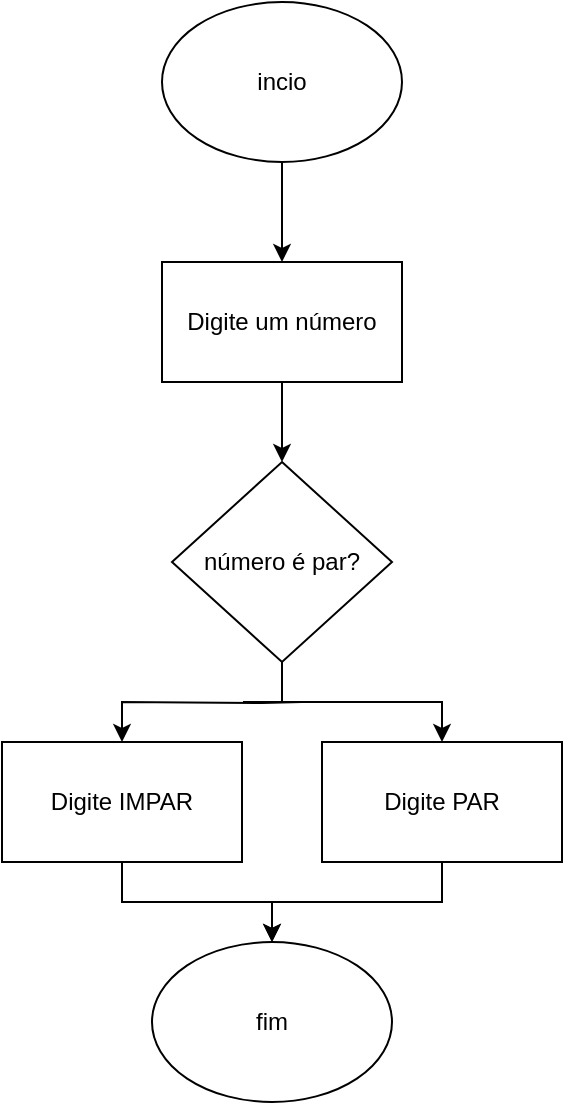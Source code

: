 <mxfile version="20.8.23" type="github">
  <diagram name="Página-1" id="Rwl7vRHBjynDdYccHwj0">
    <mxGraphModel dx="880" dy="476" grid="1" gridSize="10" guides="1" tooltips="1" connect="1" arrows="1" fold="1" page="1" pageScale="1" pageWidth="827" pageHeight="1169" math="0" shadow="0">
      <root>
        <mxCell id="0" />
        <mxCell id="1" parent="0" />
        <mxCell id="4D8IRq2ot2XQXnIgQL8H-4" style="edgeStyle=orthogonalEdgeStyle;rounded=0;orthogonalLoop=1;jettySize=auto;html=1;" edge="1" parent="1" source="4D8IRq2ot2XQXnIgQL8H-1" target="4D8IRq2ot2XQXnIgQL8H-3">
          <mxGeometry relative="1" as="geometry" />
        </mxCell>
        <mxCell id="4D8IRq2ot2XQXnIgQL8H-1" value="incio" style="ellipse;whiteSpace=wrap;html=1;" vertex="1" parent="1">
          <mxGeometry x="150" y="10" width="120" height="80" as="geometry" />
        </mxCell>
        <mxCell id="4D8IRq2ot2XQXnIgQL8H-8" style="edgeStyle=orthogonalEdgeStyle;rounded=0;orthogonalLoop=1;jettySize=auto;html=1;" edge="1" parent="1" source="4D8IRq2ot2XQXnIgQL8H-3" target="4D8IRq2ot2XQXnIgQL8H-5">
          <mxGeometry relative="1" as="geometry" />
        </mxCell>
        <mxCell id="4D8IRq2ot2XQXnIgQL8H-3" value="Digite um número" style="whiteSpace=wrap;html=1;" vertex="1" parent="1">
          <mxGeometry x="150" y="140" width="120" height="60" as="geometry" />
        </mxCell>
        <mxCell id="4D8IRq2ot2XQXnIgQL8H-10" value="" style="edgeStyle=orthogonalEdgeStyle;rounded=0;orthogonalLoop=1;jettySize=auto;html=1;" edge="1" parent="1" source="4D8IRq2ot2XQXnIgQL8H-5" target="4D8IRq2ot2XQXnIgQL8H-9">
          <mxGeometry relative="1" as="geometry" />
        </mxCell>
        <mxCell id="4D8IRq2ot2XQXnIgQL8H-12" value="" style="edgeStyle=orthogonalEdgeStyle;rounded=0;orthogonalLoop=1;jettySize=auto;html=1;startArrow=none;" edge="1" parent="1" target="4D8IRq2ot2XQXnIgQL8H-11">
          <mxGeometry relative="1" as="geometry">
            <mxPoint x="220" y="360" as="sourcePoint" />
          </mxGeometry>
        </mxCell>
        <mxCell id="4D8IRq2ot2XQXnIgQL8H-5" value="número é par?" style="rhombus;whiteSpace=wrap;html=1;" vertex="1" parent="1">
          <mxGeometry x="155" y="240" width="110" height="100" as="geometry" />
        </mxCell>
        <mxCell id="4D8IRq2ot2XQXnIgQL8H-18" value="" style="edgeStyle=orthogonalEdgeStyle;rounded=0;orthogonalLoop=1;jettySize=auto;html=1;" edge="1" parent="1" source="4D8IRq2ot2XQXnIgQL8H-9" target="4D8IRq2ot2XQXnIgQL8H-16">
          <mxGeometry relative="1" as="geometry" />
        </mxCell>
        <mxCell id="4D8IRq2ot2XQXnIgQL8H-9" value="Digite PAR" style="whiteSpace=wrap;html=1;" vertex="1" parent="1">
          <mxGeometry x="230" y="380" width="120" height="60" as="geometry" />
        </mxCell>
        <mxCell id="4D8IRq2ot2XQXnIgQL8H-17" value="" style="edgeStyle=orthogonalEdgeStyle;rounded=0;orthogonalLoop=1;jettySize=auto;html=1;" edge="1" parent="1" source="4D8IRq2ot2XQXnIgQL8H-11" target="4D8IRq2ot2XQXnIgQL8H-16">
          <mxGeometry relative="1" as="geometry" />
        </mxCell>
        <mxCell id="4D8IRq2ot2XQXnIgQL8H-11" value="Digite IMPAR" style="whiteSpace=wrap;html=1;" vertex="1" parent="1">
          <mxGeometry x="70" y="380" width="120" height="60" as="geometry" />
        </mxCell>
        <mxCell id="4D8IRq2ot2XQXnIgQL8H-13" value="" style="edgeStyle=orthogonalEdgeStyle;rounded=0;orthogonalLoop=1;jettySize=auto;html=1;endArrow=none;" edge="1" parent="1" source="4D8IRq2ot2XQXnIgQL8H-5">
          <mxGeometry relative="1" as="geometry">
            <mxPoint x="210" y="340" as="sourcePoint" />
            <mxPoint x="190" y="360" as="targetPoint" />
          </mxGeometry>
        </mxCell>
        <mxCell id="4D8IRq2ot2XQXnIgQL8H-16" value="fim" style="ellipse;whiteSpace=wrap;html=1;" vertex="1" parent="1">
          <mxGeometry x="145" y="480" width="120" height="80" as="geometry" />
        </mxCell>
      </root>
    </mxGraphModel>
  </diagram>
</mxfile>
